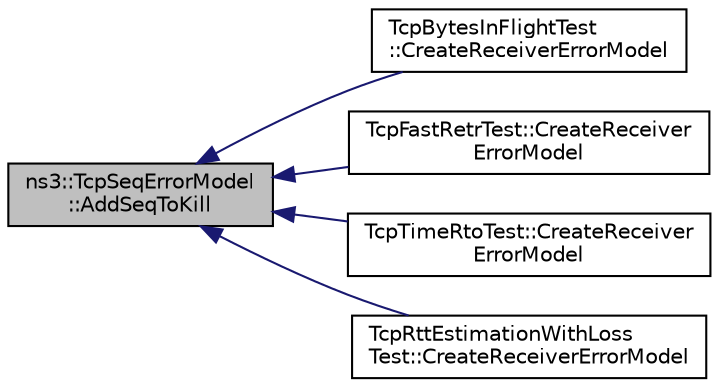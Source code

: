 digraph "ns3::TcpSeqErrorModel::AddSeqToKill"
{
  edge [fontname="Helvetica",fontsize="10",labelfontname="Helvetica",labelfontsize="10"];
  node [fontname="Helvetica",fontsize="10",shape=record];
  rankdir="LR";
  Node1 [label="ns3::TcpSeqErrorModel\l::AddSeqToKill",height=0.2,width=0.4,color="black", fillcolor="grey75", style="filled", fontcolor="black"];
  Node1 -> Node2 [dir="back",color="midnightblue",fontsize="10",style="solid"];
  Node2 [label="TcpBytesInFlightTest\l::CreateReceiverErrorModel",height=0.2,width=0.4,color="black", fillcolor="white", style="filled",URL="$d7/d15/classTcpBytesInFlightTest.html#a1942203532d11a2136fe0369fd7385fc",tooltip="Create a receiver error model. "];
  Node1 -> Node3 [dir="back",color="midnightblue",fontsize="10",style="solid"];
  Node3 [label="TcpFastRetrTest::CreateReceiver\lErrorModel",height=0.2,width=0.4,color="black", fillcolor="white", style="filled",URL="$df/d85/classTcpFastRetrTest.html#a42205ea481c029c1f7202d0eba41e098",tooltip="Create and return the error model to install in the receiver node. "];
  Node1 -> Node4 [dir="back",color="midnightblue",fontsize="10",style="solid"];
  Node4 [label="TcpTimeRtoTest::CreateReceiver\lErrorModel",height=0.2,width=0.4,color="black", fillcolor="white", style="filled",URL="$dc/da7/classTcpTimeRtoTest.html#ab9f68845369259b334d796ce9f92c7cd",tooltip="Create and return the error model to install in the receiver node. "];
  Node1 -> Node5 [dir="back",color="midnightblue",fontsize="10",style="solid"];
  Node5 [label="TcpRttEstimationWithLoss\lTest::CreateReceiverErrorModel",height=0.2,width=0.4,color="black", fillcolor="white", style="filled",URL="$d4/d57/classTcpRttEstimationWithLossTest.html#a72a578c553fd6835f4234af0890efd8b",tooltip="Create and return the error model to install in the receiver node. "];
}

